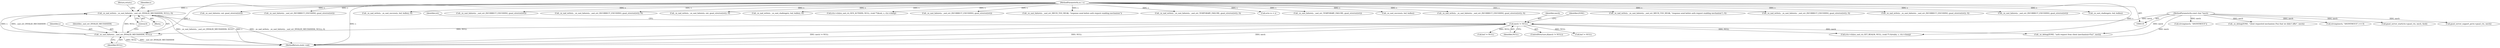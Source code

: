 digraph "0_jabberd2_8416ae54ecefa670534f27a31db71d048b9c7f16_0@API" {
"1000184" [label="(Call,_sx_nad_write(s, _sx_sasl_failure(s, _sasl_err_INVALID_MECHANISM, NULL), 0))"];
"1000186" [label="(Call,_sx_sasl_failure(s, _sasl_err_INVALID_MECHANISM, NULL))"];
"1000120" [label="(MethodParameterIn,sx_t s)"];
"1000164" [label="(Call,mech != NULL)"];
"1000123" [label="(MethodParameterIn,const char *mech)"];
"1000786" [label="(Call,_sx_sasl_failure(s, out, gsasl_strerror(ret)))"];
"1000493" [label="(Call,_sx_sasl_failure(s, _sasl_err_INCORRECT_ENCODING, gsasl_strerror(ret)))"];
"1000190" [label="(Literal,0)"];
"1000194" [label="(Call,gsasl_server_start(ctx->gsasl_ctx, mech, &sd))"];
"1000613" [label="(Call,_sx_nad_write(s, _sx_sasl_success(s, buf, buflen), 0))"];
"1000660" [label="(Call,_sx_sasl_failure(s, _sasl_err_INCORRECT_ENCODING, gsasl_strerror(ret)))"];
"1000564" [label="(Call,buf != NULL)"];
"1000491" [label="(Call,_sx_nad_write(s, _sx_sasl_failure(s, _sasl_err_INCORRECT_ENCODING, gsasl_strerror(ret)), 0))"];
"1000784" [label="(Call,_sx_nad_write(s, _sx_sasl_failure(s, out, gsasl_strerror(ret)), 0))"];
"1000703" [label="(Call,_sx_nad_write(s, _sx_sasl_challenge(s, buf, buflen), 0))"];
"1000168" [label="(Call,_sx_debug(ZONE, \"auth request from client (mechanism=%s)\", mech))"];
"1000420" [label="(Call,(ctx->cb)(sx_sasl_cb_GEN_AUTHZID, NULL, (void **)&out, s, ctx->cbarg))"];
"1000722" [label="(Call,_sx_sasl_failure(s, _sasl_err_INCORRECT_ENCODING, gsasl_strerror(ret)))"];
"1000186" [label="(Call,_sx_sasl_failure(s, _sasl_err_INVALID_MECHANISM, NULL))"];
"1000184" [label="(Call,_sx_nad_write(s, _sx_sasl_failure(s, _sasl_err_INVALID_MECHANISM, NULL), 0))"];
"1000123" [label="(MethodParameterIn,const char *mech)"];
"1000558" [label="(Call,_sx_sasl_failure(s, _sasl_err_MECH_TOO_WEAK, \"response send before auth request enabling mechanism\"))"];
"1000166" [label="(Identifier,NULL)"];
"1000212" [label="(Call,_sx_nad_write(s, _sx_sasl_failure(s, _sasl_err_TEMPORARY_FAILURE, gsasl_strerror(ret)), 0))"];
"1000164" [label="(Call,mech != NULL)"];
"1000174" [label="(Call,gsasl_server_support_p(ctx->gsasl_ctx, mech))"];
"1000191" [label="(Return,return;)"];
"1000120" [label="(MethodParameterIn,sx_t s)"];
"1000187" [label="(Identifier,s)"];
"1000250" [label="(Call,sctx->s = s)"];
"1000214" [label="(Call,_sx_sasl_failure(s, _sasl_err_TEMPORARY_FAILURE, gsasl_strerror(ret)))"];
"1000415" [label="(Call,strcmp(mech, \"ANONYMOUS\"))"];
"1000615" [label="(Call,_sx_sasl_success(s, buf, buflen))"];
"1000792" [label="(MethodReturn,static void)"];
"1000189" [label="(Identifier,NULL)"];
"1000658" [label="(Call,_sx_nad_write(s, _sx_sasl_failure(s, _sasl_err_INCORRECT_ENCODING, gsasl_strerror(ret)), 0))"];
"1000221" [label="(Call,(ctx->cb)(sx_sasl_cb_GET_REALM, NULL, (void **) &realm, s, ctx->cbarg))"];
"1000519" [label="(Identifier,ret)"];
"1000180" [label="(Call,_sx_debug(ZONE, \"client requested mechanism (%s) that we didn't offer\", mech))"];
"1000556" [label="(Call,_sx_nad_write(s, _sx_sasl_failure(s, _sasl_err_MECH_TOO_WEAK, \"response send before auth request enabling mechanism\"), 0))"];
"1000163" [label="(ControlStructure,if(mech != NULL))"];
"1000538" [label="(Call,_sx_nad_write(s, _sx_sasl_failure(s, _sasl_err_INCORRECT_ENCODING, gsasl_strerror(ret)), 0))"];
"1000720" [label="(Call,_sx_nad_write(s, _sx_sasl_failure(s, _sasl_err_INCORRECT_ENCODING, gsasl_strerror(ret)), 0))"];
"1000188" [label="(Identifier,_sasl_err_INVALID_MECHANISM)"];
"1000179" [label="(Block,)"];
"1000586" [label="(Call,buf != NULL)"];
"1000540" [label="(Call,_sx_sasl_failure(s, _sasl_err_INCORRECT_ENCODING, gsasl_strerror(ret)))"];
"1000185" [label="(Identifier,s)"];
"1000705" [label="(Call,_sx_sasl_challenge(s, buf, buflen))"];
"1000169" [label="(Identifier,ZONE)"];
"1000165" [label="(Identifier,mech)"];
"1000414" [label="(Call,strcmp(mech, \"ANONYMOUS\") == 0)"];
"1000184" -> "1000179"  [label="AST: "];
"1000184" -> "1000190"  [label="CFG: "];
"1000185" -> "1000184"  [label="AST: "];
"1000186" -> "1000184"  [label="AST: "];
"1000190" -> "1000184"  [label="AST: "];
"1000191" -> "1000184"  [label="CFG: "];
"1000184" -> "1000792"  [label="DDG: _sx_sasl_failure(s, _sasl_err_INVALID_MECHANISM, NULL)"];
"1000184" -> "1000792"  [label="DDG: s"];
"1000184" -> "1000792"  [label="DDG: _sx_nad_write(s, _sx_sasl_failure(s, _sasl_err_INVALID_MECHANISM, NULL), 0)"];
"1000186" -> "1000184"  [label="DDG: s"];
"1000186" -> "1000184"  [label="DDG: _sasl_err_INVALID_MECHANISM"];
"1000186" -> "1000184"  [label="DDG: NULL"];
"1000120" -> "1000184"  [label="DDG: s"];
"1000186" -> "1000189"  [label="CFG: "];
"1000187" -> "1000186"  [label="AST: "];
"1000188" -> "1000186"  [label="AST: "];
"1000189" -> "1000186"  [label="AST: "];
"1000190" -> "1000186"  [label="CFG: "];
"1000186" -> "1000792"  [label="DDG: _sasl_err_INVALID_MECHANISM"];
"1000186" -> "1000792"  [label="DDG: NULL"];
"1000120" -> "1000186"  [label="DDG: s"];
"1000164" -> "1000186"  [label="DDG: NULL"];
"1000120" -> "1000119"  [label="AST: "];
"1000120" -> "1000792"  [label="DDG: s"];
"1000120" -> "1000212"  [label="DDG: s"];
"1000120" -> "1000214"  [label="DDG: s"];
"1000120" -> "1000221"  [label="DDG: s"];
"1000120" -> "1000250"  [label="DDG: s"];
"1000120" -> "1000420"  [label="DDG: s"];
"1000120" -> "1000491"  [label="DDG: s"];
"1000120" -> "1000493"  [label="DDG: s"];
"1000120" -> "1000538"  [label="DDG: s"];
"1000120" -> "1000540"  [label="DDG: s"];
"1000120" -> "1000556"  [label="DDG: s"];
"1000120" -> "1000558"  [label="DDG: s"];
"1000120" -> "1000613"  [label="DDG: s"];
"1000120" -> "1000615"  [label="DDG: s"];
"1000120" -> "1000658"  [label="DDG: s"];
"1000120" -> "1000660"  [label="DDG: s"];
"1000120" -> "1000703"  [label="DDG: s"];
"1000120" -> "1000705"  [label="DDG: s"];
"1000120" -> "1000720"  [label="DDG: s"];
"1000120" -> "1000722"  [label="DDG: s"];
"1000120" -> "1000784"  [label="DDG: s"];
"1000120" -> "1000786"  [label="DDG: s"];
"1000164" -> "1000163"  [label="AST: "];
"1000164" -> "1000166"  [label="CFG: "];
"1000165" -> "1000164"  [label="AST: "];
"1000166" -> "1000164"  [label="AST: "];
"1000169" -> "1000164"  [label="CFG: "];
"1000519" -> "1000164"  [label="CFG: "];
"1000164" -> "1000792"  [label="DDG: mech != NULL"];
"1000164" -> "1000792"  [label="DDG: NULL"];
"1000164" -> "1000792"  [label="DDG: mech"];
"1000123" -> "1000164"  [label="DDG: mech"];
"1000164" -> "1000168"  [label="DDG: mech"];
"1000164" -> "1000221"  [label="DDG: NULL"];
"1000164" -> "1000564"  [label="DDG: NULL"];
"1000164" -> "1000586"  [label="DDG: NULL"];
"1000123" -> "1000119"  [label="AST: "];
"1000123" -> "1000792"  [label="DDG: mech"];
"1000123" -> "1000168"  [label="DDG: mech"];
"1000123" -> "1000174"  [label="DDG: mech"];
"1000123" -> "1000180"  [label="DDG: mech"];
"1000123" -> "1000194"  [label="DDG: mech"];
"1000123" -> "1000414"  [label="DDG: mech"];
"1000123" -> "1000415"  [label="DDG: mech"];
}
